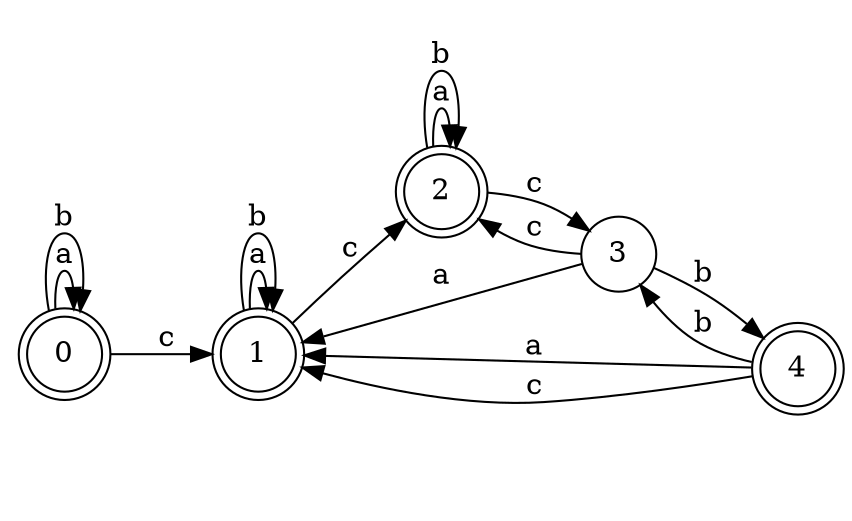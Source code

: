 digraph n4_3 {
__start0 [label="" shape="none"];

rankdir=LR;
size="8,5";

s0 [style="rounded,filled", color="black", fillcolor="white" shape="doublecircle", label="0"];
s1 [style="rounded,filled", color="black", fillcolor="white" shape="doublecircle", label="1"];
s2 [style="rounded,filled", color="black", fillcolor="white" shape="doublecircle", label="2"];
s3 [style="filled", color="black", fillcolor="white" shape="circle", label="3"];
s4 [style="rounded,filled", color="black", fillcolor="white" shape="doublecircle", label="4"];
s0 -> s0 [label="a"];
s0 -> s0 [label="b"];
s0 -> s1 [label="c"];
s1 -> s1 [label="a"];
s1 -> s1 [label="b"];
s1 -> s2 [label="c"];
s2 -> s2 [label="a"];
s2 -> s2 [label="b"];
s2 -> s3 [label="c"];
s3 -> s1 [label="a"];
s3 -> s4 [label="b"];
s3 -> s2 [label="c"];
s4 -> s1 [label="a"];
s4 -> s3 [label="b"];
s4 -> s1 [label="c"];

}